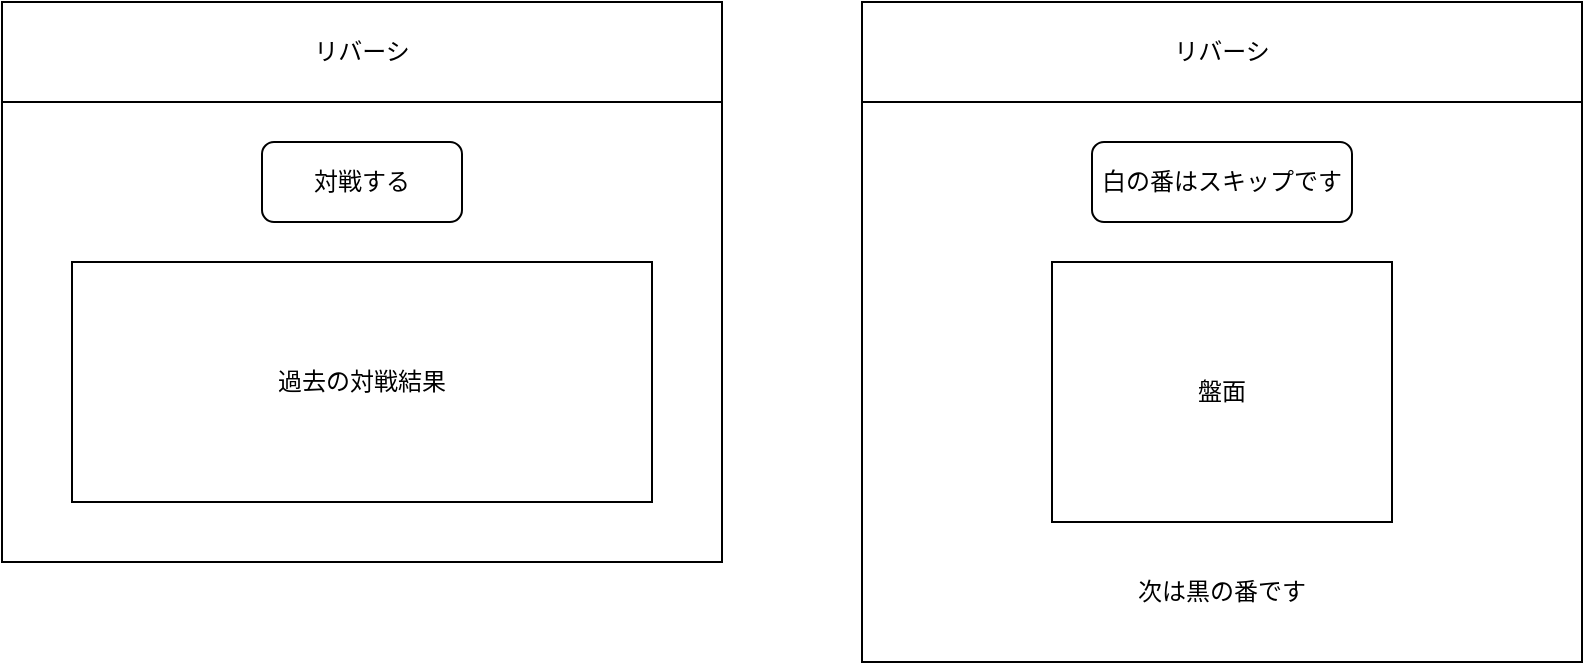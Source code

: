 <mxfile>
    <diagram id="OvNP4fEkgJtQI003ZDzM" name="ページ1">
        <mxGraphModel dx="931" dy="820" grid="1" gridSize="10" guides="1" tooltips="1" connect="1" arrows="1" fold="1" page="1" pageScale="1" pageWidth="827" pageHeight="1169" math="0" shadow="0">
            <root>
                <mxCell id="0"/>
                <mxCell id="1" parent="0"/>
                <mxCell id="2" value="" style="rounded=0;whiteSpace=wrap;html=1;fillColor=none;" vertex="1" parent="1">
                    <mxGeometry x="60" y="100" width="360" height="280" as="geometry"/>
                </mxCell>
                <mxCell id="3" value="リバーシ" style="rounded=0;whiteSpace=wrap;html=1;fillColor=none;" vertex="1" parent="1">
                    <mxGeometry x="60" y="100" width="360" height="50" as="geometry"/>
                </mxCell>
                <mxCell id="4" value="対戦する" style="rounded=1;whiteSpace=wrap;html=1;fillColor=none;" vertex="1" parent="1">
                    <mxGeometry x="190" y="170" width="100" height="40" as="geometry"/>
                </mxCell>
                <mxCell id="5" value="過去の対戦結果" style="rounded=0;whiteSpace=wrap;html=1;fillColor=none;" vertex="1" parent="1">
                    <mxGeometry x="95" y="230" width="290" height="120" as="geometry"/>
                </mxCell>
                <mxCell id="6" value="" style="rounded=0;whiteSpace=wrap;html=1;fillColor=none;" vertex="1" parent="1">
                    <mxGeometry x="490" y="100" width="360" height="330" as="geometry"/>
                </mxCell>
                <mxCell id="7" value="リバーシ" style="rounded=0;whiteSpace=wrap;html=1;fillColor=none;" vertex="1" parent="1">
                    <mxGeometry x="490" y="100" width="360" height="50" as="geometry"/>
                </mxCell>
                <mxCell id="8" value="白の番はスキップです" style="rounded=1;whiteSpace=wrap;html=1;fillColor=none;" vertex="1" parent="1">
                    <mxGeometry x="605" y="170" width="130" height="40" as="geometry"/>
                </mxCell>
                <mxCell id="9" value="盤面" style="rounded=0;whiteSpace=wrap;html=1;fillColor=none;" vertex="1" parent="1">
                    <mxGeometry x="585" y="230" width="170" height="130" as="geometry"/>
                </mxCell>
                <mxCell id="10" value="次は黒の番です" style="text;html=1;strokeColor=none;fillColor=none;align=center;verticalAlign=middle;whiteSpace=wrap;rounded=0;" vertex="1" parent="1">
                    <mxGeometry x="615" y="380" width="110" height="30" as="geometry"/>
                </mxCell>
            </root>
        </mxGraphModel>
    </diagram>
</mxfile>